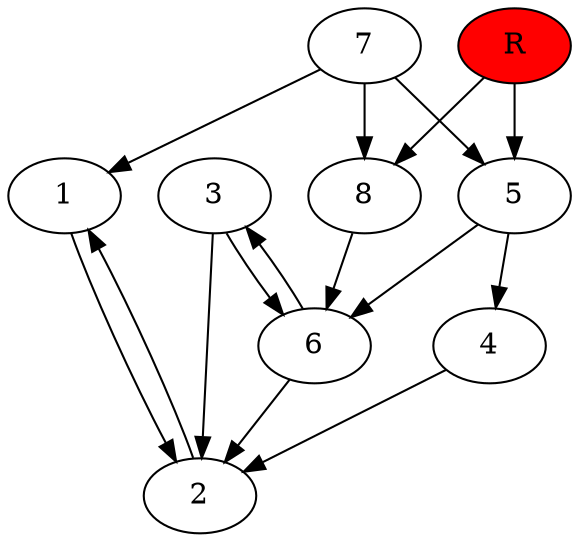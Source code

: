 digraph prb13388 {
	1
	2
	3
	4
	5
	6
	7
	8
	R [fillcolor="#ff0000" style=filled]
	1 -> 2
	2 -> 1
	3 -> 2
	3 -> 6
	4 -> 2
	5 -> 4
	5 -> 6
	6 -> 2
	6 -> 3
	7 -> 1
	7 -> 5
	7 -> 8
	8 -> 6
	R -> 5
	R -> 8
}
